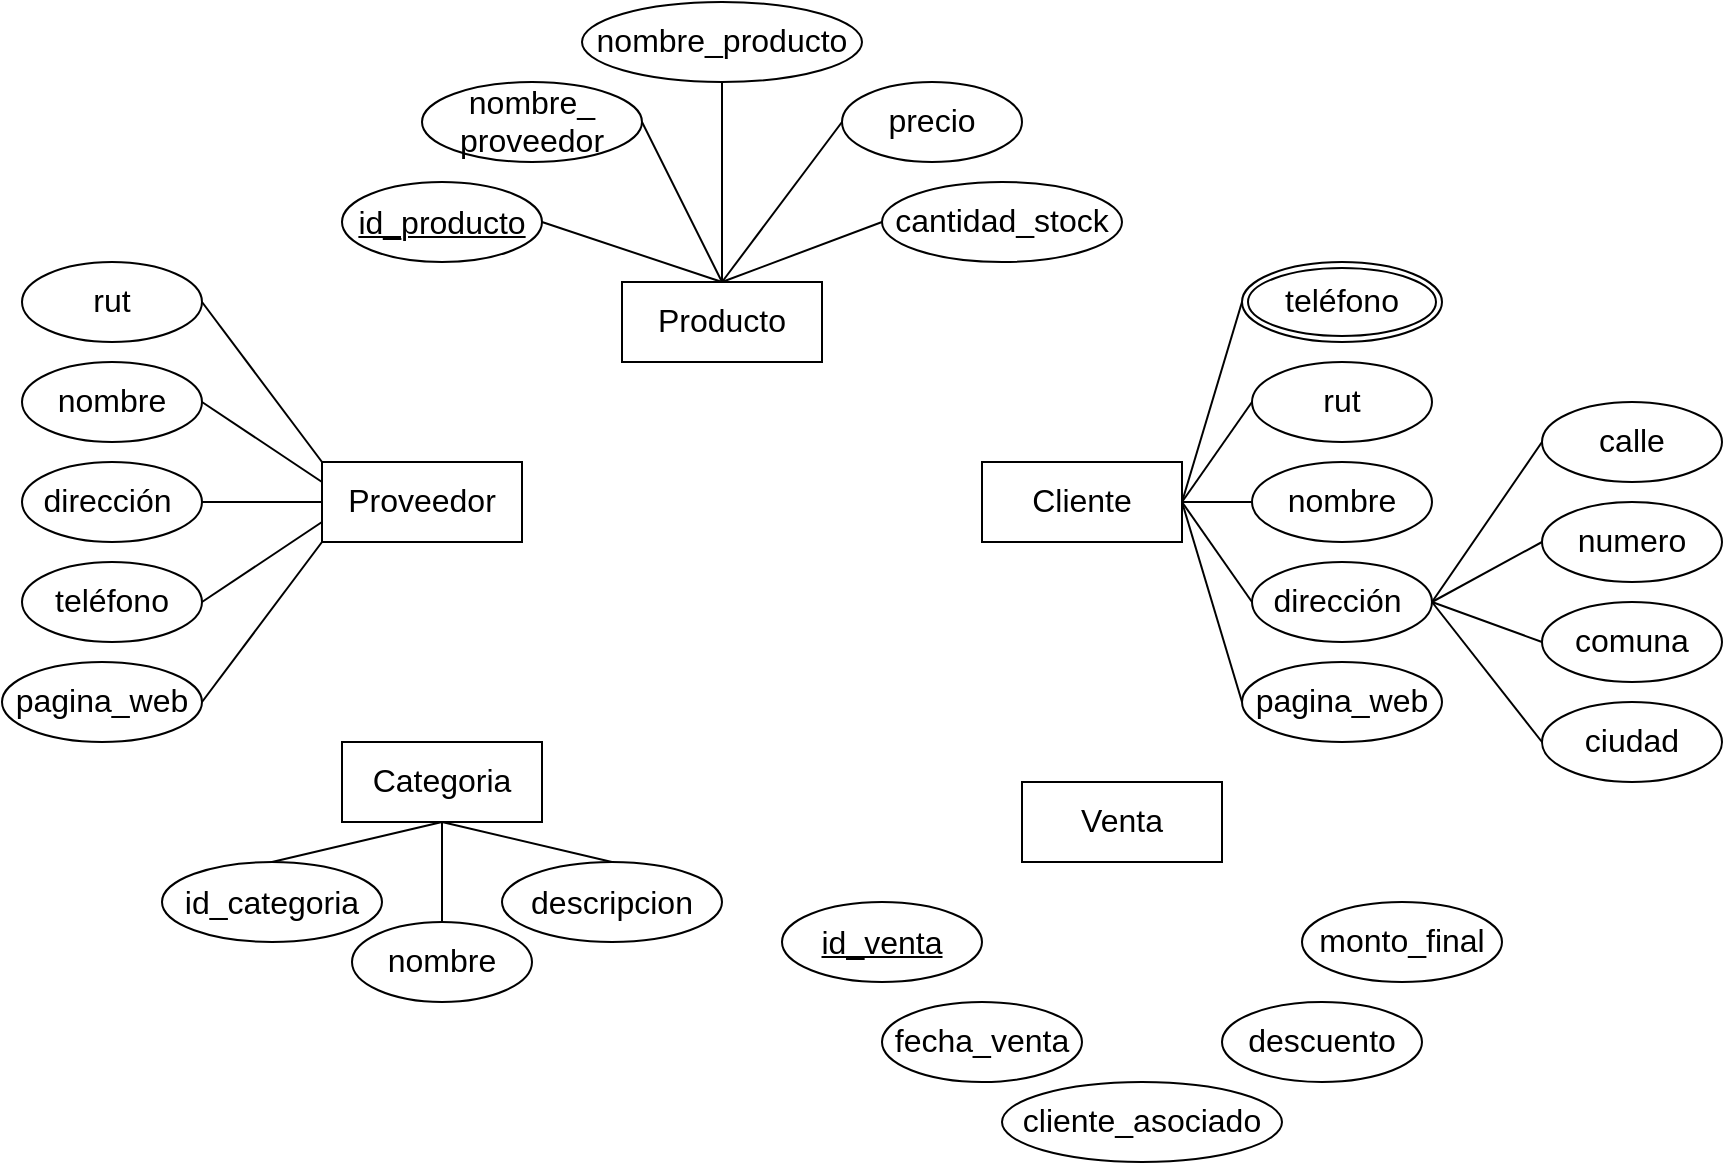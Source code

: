 <mxfile version="24.9.1">
  <diagram name="Página-1" id="f9qlT5qb9kCTrQbSBXVq">
    <mxGraphModel dx="1707" dy="1637" grid="1" gridSize="10" guides="1" tooltips="1" connect="1" arrows="1" fold="1" page="1" pageScale="1" pageWidth="827" pageHeight="1169" math="0" shadow="0">
      <root>
        <mxCell id="0" />
        <mxCell id="1" parent="0" />
        <mxCell id="V1_7OWrXtI6pTT4Tl7BY-1" value="&lt;span style=&quot;font-size:12.0pt;line-height:115%;&lt;br/&gt;font-family:&amp;quot;Aptos&amp;quot;,sans-serif;mso-ascii-theme-font:minor-latin;mso-fareast-font-family:&lt;br/&gt;Aptos;mso-fareast-theme-font:minor-latin;mso-hansi-theme-font:minor-latin;&lt;br/&gt;mso-bidi-font-family:&amp;quot;Times New Roman&amp;quot;;mso-bidi-theme-font:minor-bidi;&lt;br/&gt;mso-ansi-language:ES-EC;mso-fareast-language:EN-US;mso-bidi-language:AR-SA&quot;&gt;Proveedor&lt;/span&gt;" style="whiteSpace=wrap;html=1;align=center;" vertex="1" parent="1">
          <mxGeometry x="20" y="200" width="100" height="40" as="geometry" />
        </mxCell>
        <mxCell id="V1_7OWrXtI6pTT4Tl7BY-2" value="&lt;span style=&quot;font-size:12.0pt;line-height:115%;&lt;br/&gt;font-family:&amp;quot;Aptos&amp;quot;,sans-serif;mso-ascii-theme-font:minor-latin;mso-fareast-font-family:&lt;br/&gt;Aptos;mso-fareast-theme-font:minor-latin;mso-hansi-theme-font:minor-latin;&lt;br/&gt;mso-bidi-font-family:&amp;quot;Times New Roman&amp;quot;;mso-bidi-theme-font:minor-bidi;&lt;br/&gt;mso-ansi-language:ES-EC;mso-fareast-language:EN-US;mso-bidi-language:AR-SA&quot;&gt;Cliente&lt;/span&gt;" style="whiteSpace=wrap;html=1;align=center;" vertex="1" parent="1">
          <mxGeometry x="350" y="200" width="100" height="40" as="geometry" />
        </mxCell>
        <mxCell id="V1_7OWrXtI6pTT4Tl7BY-4" value="&lt;span style=&quot;font-size:12.0pt;line-height:115%;&lt;br/&gt;font-family:&amp;quot;Aptos&amp;quot;,sans-serif;mso-ascii-theme-font:minor-latin;mso-fareast-font-family:&lt;br/&gt;Aptos;mso-fareast-theme-font:minor-latin;mso-hansi-theme-font:minor-latin;&lt;br/&gt;mso-bidi-font-family:&amp;quot;Times New Roman&amp;quot;;mso-bidi-theme-font:minor-bidi;&lt;br/&gt;mso-ansi-language:ES-EC;mso-fareast-language:EN-US;mso-bidi-language:AR-SA&quot;&gt;Producto&lt;/span&gt;" style="whiteSpace=wrap;html=1;align=center;" vertex="1" parent="1">
          <mxGeometry x="170" y="110" width="100" height="40" as="geometry" />
        </mxCell>
        <mxCell id="V1_7OWrXtI6pTT4Tl7BY-5" value="&lt;span style=&quot;font-size:12.0pt;line-height:115%;&lt;br/&gt;font-family:&amp;quot;Aptos&amp;quot;,sans-serif;mso-ascii-theme-font:minor-latin;mso-fareast-font-family:&lt;br/&gt;Aptos;mso-fareast-theme-font:minor-latin;mso-hansi-theme-font:minor-latin;&lt;br/&gt;mso-bidi-font-family:&amp;quot;Times New Roman&amp;quot;;mso-bidi-theme-font:minor-bidi;&lt;br/&gt;mso-ansi-language:ES-EC;mso-fareast-language:EN-US;mso-bidi-language:AR-SA&quot;&gt;Categoria&lt;/span&gt;" style="whiteSpace=wrap;html=1;align=center;" vertex="1" parent="1">
          <mxGeometry x="30" y="340" width="100" height="40" as="geometry" />
        </mxCell>
        <mxCell id="V1_7OWrXtI6pTT4Tl7BY-6" value="&lt;br&gt;&lt;span style=&quot;font-size:12.0pt;line-height:115%;&lt;br/&gt;font-family:&amp;quot;Aptos&amp;quot;,sans-serif;mso-ascii-theme-font:minor-latin;mso-fareast-font-family:&lt;br/&gt;Aptos;mso-fareast-theme-font:minor-latin;mso-hansi-theme-font:minor-latin;&lt;br/&gt;mso-bidi-font-family:&amp;quot;Times New Roman&amp;quot;;mso-bidi-theme-font:minor-bidi;&lt;br/&gt;mso-ansi-language:ES-EC;mso-fareast-language:EN-US;mso-bidi-language:AR-SA&quot;&gt;Venta&lt;/span&gt;&lt;div&gt;&lt;br/&gt;&lt;/div&gt;" style="whiteSpace=wrap;html=1;align=center;" vertex="1" parent="1">
          <mxGeometry x="370" y="360" width="100" height="40" as="geometry" />
        </mxCell>
        <mxCell id="V1_7OWrXtI6pTT4Tl7BY-7" value="&lt;br&gt;&lt;span style=&quot;font-size:12.0pt;line-height:115%;&lt;br/&gt;font-family:&amp;quot;Aptos&amp;quot;,sans-serif;mso-ascii-theme-font:minor-latin;mso-fareast-font-family:&lt;br/&gt;Aptos;mso-fareast-theme-font:minor-latin;mso-hansi-theme-font:minor-latin;&lt;br/&gt;mso-bidi-font-family:&amp;quot;Times New Roman&amp;quot;;mso-bidi-theme-font:minor-bidi;&lt;br/&gt;mso-ansi-language:ES-EC;mso-fareast-language:EN-US;mso-bidi-language:AR-SA&quot;&gt;teléfono&lt;/span&gt;&lt;div&gt;&lt;br/&gt;&lt;/div&gt;" style="ellipse;whiteSpace=wrap;html=1;align=center;" vertex="1" parent="1">
          <mxGeometry x="-130" y="250" width="90" height="40" as="geometry" />
        </mxCell>
        <mxCell id="V1_7OWrXtI6pTT4Tl7BY-8" value="&lt;span style=&quot;font-size:12.0pt;line-height:115%;&lt;br/&gt;font-family:&amp;quot;Aptos&amp;quot;,sans-serif;mso-ascii-theme-font:minor-latin;mso-fareast-font-family:&lt;br/&gt;Aptos;mso-fareast-theme-font:minor-latin;mso-hansi-theme-font:minor-latin;&lt;br/&gt;mso-bidi-font-family:&amp;quot;Times New Roman&amp;quot;;mso-bidi-theme-font:minor-bidi;&lt;br/&gt;mso-ansi-language:ES-EC;mso-fareast-language:EN-US;mso-bidi-language:AR-SA&quot;&gt;dirección&amp;nbsp;&lt;/span&gt;" style="ellipse;whiteSpace=wrap;html=1;align=center;" vertex="1" parent="1">
          <mxGeometry x="-130" y="200" width="90" height="40" as="geometry" />
        </mxCell>
        <mxCell id="V1_7OWrXtI6pTT4Tl7BY-9" value="&lt;span style=&quot;font-size:12.0pt;line-height:115%;&lt;br/&gt;font-family:&amp;quot;Aptos&amp;quot;,sans-serif;mso-ascii-theme-font:minor-latin;mso-fareast-font-family:&lt;br/&gt;Aptos;mso-fareast-theme-font:minor-latin;mso-hansi-theme-font:minor-latin;&lt;br/&gt;mso-bidi-font-family:&amp;quot;Times New Roman&amp;quot;;mso-bidi-theme-font:minor-bidi;&lt;br/&gt;mso-ansi-language:ES-EC;mso-fareast-language:EN-US;mso-bidi-language:AR-SA&quot;&gt;rut&lt;/span&gt;" style="ellipse;whiteSpace=wrap;html=1;align=center;" vertex="1" parent="1">
          <mxGeometry x="-130" y="100" width="90" height="40" as="geometry" />
        </mxCell>
        <mxCell id="V1_7OWrXtI6pTT4Tl7BY-10" value="&lt;br&gt;&lt;span style=&quot;font-size:12.0pt;line-height:115%;&lt;br/&gt;font-family:&amp;quot;Aptos&amp;quot;,sans-serif;mso-ascii-theme-font:minor-latin;mso-fareast-font-family:&lt;br/&gt;Aptos;mso-fareast-theme-font:minor-latin;mso-hansi-theme-font:minor-latin;&lt;br/&gt;mso-bidi-font-family:&amp;quot;Times New Roman&amp;quot;;mso-bidi-theme-font:minor-bidi;&lt;br/&gt;mso-ansi-language:ES-EC;mso-fareast-language:EN-US;mso-bidi-language:AR-SA&quot;&gt;nombre&lt;/span&gt;&lt;div&gt;&lt;br&gt;&lt;/div&gt;" style="ellipse;whiteSpace=wrap;html=1;align=center;" vertex="1" parent="1">
          <mxGeometry x="-130" y="150" width="90" height="40" as="geometry" />
        </mxCell>
        <mxCell id="V1_7OWrXtI6pTT4Tl7BY-11" value="&lt;div&gt;&lt;span style=&quot;font-size:12.0pt;line-height:115%;&lt;br/&gt;font-family:&amp;quot;Aptos&amp;quot;,sans-serif;mso-ascii-theme-font:minor-latin;mso-fareast-font-family:&lt;br/&gt;Aptos;mso-fareast-theme-font:minor-latin;mso-hansi-theme-font:minor-latin;&lt;br/&gt;mso-bidi-font-family:&amp;quot;Times New Roman&amp;quot;;mso-bidi-theme-font:minor-bidi;&lt;br/&gt;mso-ansi-language:ES-EC;mso-fareast-language:EN-US;mso-bidi-language:AR-SA&quot;&gt;pagina_web&lt;/span&gt;&lt;/div&gt;" style="ellipse;whiteSpace=wrap;html=1;align=center;" vertex="1" parent="1">
          <mxGeometry x="-140" y="300" width="100" height="40" as="geometry" />
        </mxCell>
        <mxCell id="V1_7OWrXtI6pTT4Tl7BY-12" value="" style="endArrow=none;html=1;rounded=0;entryX=0;entryY=0;entryDx=0;entryDy=0;exitX=1;exitY=0.5;exitDx=0;exitDy=0;" edge="1" parent="1" source="V1_7OWrXtI6pTT4Tl7BY-9" target="V1_7OWrXtI6pTT4Tl7BY-1">
          <mxGeometry relative="1" as="geometry">
            <mxPoint x="-60" y="240" as="sourcePoint" />
            <mxPoint x="100" y="240" as="targetPoint" />
            <Array as="points" />
          </mxGeometry>
        </mxCell>
        <mxCell id="V1_7OWrXtI6pTT4Tl7BY-13" value="" style="endArrow=none;html=1;rounded=0;entryX=0;entryY=0.25;entryDx=0;entryDy=0;exitX=1;exitY=0.5;exitDx=0;exitDy=0;" edge="1" parent="1" source="V1_7OWrXtI6pTT4Tl7BY-10" target="V1_7OWrXtI6pTT4Tl7BY-1">
          <mxGeometry relative="1" as="geometry">
            <mxPoint x="-20" y="140" as="sourcePoint" />
            <mxPoint x="30" y="210" as="targetPoint" />
            <Array as="points" />
          </mxGeometry>
        </mxCell>
        <mxCell id="V1_7OWrXtI6pTT4Tl7BY-14" value="" style="endArrow=none;html=1;rounded=0;entryX=0;entryY=0.5;entryDx=0;entryDy=0;exitX=1;exitY=0.5;exitDx=0;exitDy=0;" edge="1" parent="1" source="V1_7OWrXtI6pTT4Tl7BY-8" target="V1_7OWrXtI6pTT4Tl7BY-1">
          <mxGeometry relative="1" as="geometry">
            <mxPoint x="-20" y="190" as="sourcePoint" />
            <mxPoint x="30" y="220" as="targetPoint" />
            <Array as="points" />
          </mxGeometry>
        </mxCell>
        <mxCell id="V1_7OWrXtI6pTT4Tl7BY-15" value="" style="endArrow=none;html=1;rounded=0;entryX=0;entryY=0.75;entryDx=0;entryDy=0;exitX=1;exitY=0.5;exitDx=0;exitDy=0;" edge="1" parent="1" source="V1_7OWrXtI6pTT4Tl7BY-7" target="V1_7OWrXtI6pTT4Tl7BY-1">
          <mxGeometry relative="1" as="geometry">
            <mxPoint x="-20" y="240" as="sourcePoint" />
            <mxPoint x="30" y="230" as="targetPoint" />
            <Array as="points" />
          </mxGeometry>
        </mxCell>
        <mxCell id="V1_7OWrXtI6pTT4Tl7BY-16" value="" style="endArrow=none;html=1;rounded=0;entryX=0;entryY=1;entryDx=0;entryDy=0;exitX=1;exitY=0.5;exitDx=0;exitDy=0;" edge="1" parent="1" source="V1_7OWrXtI6pTT4Tl7BY-11" target="V1_7OWrXtI6pTT4Tl7BY-1">
          <mxGeometry relative="1" as="geometry">
            <mxPoint x="-20" y="290" as="sourcePoint" />
            <mxPoint x="30" y="240" as="targetPoint" />
            <Array as="points" />
          </mxGeometry>
        </mxCell>
        <mxCell id="V1_7OWrXtI6pTT4Tl7BY-17" value="&lt;span style=&quot;font-size:12.0pt;line-height:115%;&lt;br/&gt;font-family:&amp;quot;Aptos&amp;quot;,sans-serif;mso-ascii-theme-font:minor-latin;mso-fareast-font-family:&lt;br/&gt;Aptos;mso-fareast-theme-font:minor-latin;mso-hansi-theme-font:minor-latin;&lt;br/&gt;mso-bidi-font-family:&amp;quot;Times New Roman&amp;quot;;mso-bidi-theme-font:minor-bidi;&lt;br/&gt;mso-ansi-language:ES-EC;mso-fareast-language:EN-US;mso-bidi-language:AR-SA&quot;&gt;rut&lt;/span&gt;" style="ellipse;whiteSpace=wrap;html=1;align=center;" vertex="1" parent="1">
          <mxGeometry x="485" y="150" width="90" height="40" as="geometry" />
        </mxCell>
        <mxCell id="V1_7OWrXtI6pTT4Tl7BY-19" value="&lt;span style=&quot;font-size:12.0pt;line-height:115%;&lt;br/&gt;font-family:&amp;quot;Aptos&amp;quot;,sans-serif;mso-ascii-theme-font:minor-latin;mso-fareast-font-family:&lt;br/&gt;Aptos;mso-fareast-theme-font:minor-latin;mso-hansi-theme-font:minor-latin;&lt;br/&gt;mso-bidi-font-family:&amp;quot;Times New Roman&amp;quot;;mso-bidi-theme-font:minor-bidi;&lt;br/&gt;mso-ansi-language:ES-EC;mso-fareast-language:EN-US;mso-bidi-language:AR-SA&quot;&gt;dirección&amp;nbsp;&lt;/span&gt;" style="ellipse;whiteSpace=wrap;html=1;align=center;" vertex="1" parent="1">
          <mxGeometry x="485" y="250" width="90" height="40" as="geometry" />
        </mxCell>
        <mxCell id="V1_7OWrXtI6pTT4Tl7BY-20" value="&lt;br&gt;&lt;span style=&quot;font-size:12.0pt;line-height:115%;&lt;br/&gt;font-family:&amp;quot;Aptos&amp;quot;,sans-serif;mso-ascii-theme-font:minor-latin;mso-fareast-font-family:&lt;br/&gt;Aptos;mso-fareast-theme-font:minor-latin;mso-hansi-theme-font:minor-latin;&lt;br/&gt;mso-bidi-font-family:&amp;quot;Times New Roman&amp;quot;;mso-bidi-theme-font:minor-bidi;&lt;br/&gt;mso-ansi-language:ES-EC;mso-fareast-language:EN-US;mso-bidi-language:AR-SA&quot;&gt;nombre&lt;/span&gt;&lt;div&gt;&lt;br&gt;&lt;/div&gt;" style="ellipse;whiteSpace=wrap;html=1;align=center;" vertex="1" parent="1">
          <mxGeometry x="485" y="200" width="90" height="40" as="geometry" />
        </mxCell>
        <mxCell id="V1_7OWrXtI6pTT4Tl7BY-21" value="&lt;div&gt;&lt;span style=&quot;font-size:12.0pt;line-height:115%;&lt;br/&gt;font-family:&amp;quot;Aptos&amp;quot;,sans-serif;mso-ascii-theme-font:minor-latin;mso-fareast-font-family:&lt;br/&gt;Aptos;mso-fareast-theme-font:minor-latin;mso-hansi-theme-font:minor-latin;&lt;br/&gt;mso-bidi-font-family:&amp;quot;Times New Roman&amp;quot;;mso-bidi-theme-font:minor-bidi;&lt;br/&gt;mso-ansi-language:ES-EC;mso-fareast-language:EN-US;mso-bidi-language:AR-SA&quot;&gt;pagina_web&lt;/span&gt;&lt;/div&gt;" style="ellipse;whiteSpace=wrap;html=1;align=center;" vertex="1" parent="1">
          <mxGeometry x="480" y="300" width="100" height="40" as="geometry" />
        </mxCell>
        <mxCell id="V1_7OWrXtI6pTT4Tl7BY-22" value="&lt;br&gt;&lt;span style=&quot;font-size: 12pt; line-height: 18.4px;&quot;&gt;teléfono&lt;/span&gt;&lt;div&gt;&lt;br&gt;&lt;/div&gt;" style="ellipse;shape=doubleEllipse;margin=3;whiteSpace=wrap;html=1;align=center;" vertex="1" parent="1">
          <mxGeometry x="480" y="100" width="100" height="40" as="geometry" />
        </mxCell>
        <mxCell id="V1_7OWrXtI6pTT4Tl7BY-23" value="&lt;div&gt;&lt;span style=&quot;font-size:12.0pt;line-height:115%;&lt;br/&gt;font-family:&amp;quot;Aptos&amp;quot;,sans-serif;mso-ascii-theme-font:minor-latin;mso-fareast-font-family:&lt;br/&gt;Aptos;mso-fareast-theme-font:minor-latin;mso-hansi-theme-font:minor-latin;&lt;br/&gt;mso-bidi-font-family:&amp;quot;Times New Roman&amp;quot;;mso-bidi-theme-font:minor-bidi;&lt;br/&gt;mso-ansi-language:ES-EC;mso-fareast-language:EN-US;mso-bidi-language:AR-SA&quot;&gt;calle&lt;/span&gt;&lt;/div&gt;" style="ellipse;whiteSpace=wrap;html=1;align=center;" vertex="1" parent="1">
          <mxGeometry x="630" y="170" width="90" height="40" as="geometry" />
        </mxCell>
        <mxCell id="V1_7OWrXtI6pTT4Tl7BY-24" value="&lt;span style=&quot;font-size:12.0pt;line-height:115%;&lt;br/&gt;font-family:&amp;quot;Aptos&amp;quot;,sans-serif;mso-ascii-theme-font:minor-latin;mso-fareast-font-family:&lt;br/&gt;Aptos;mso-fareast-theme-font:minor-latin;mso-hansi-theme-font:minor-latin;&lt;br/&gt;mso-bidi-font-family:&amp;quot;Times New Roman&amp;quot;;mso-bidi-theme-font:minor-bidi;&lt;br/&gt;mso-ansi-language:ES-EC;mso-fareast-language:EN-US;mso-bidi-language:AR-SA&quot;&gt;numero&lt;/span&gt;" style="ellipse;whiteSpace=wrap;html=1;align=center;" vertex="1" parent="1">
          <mxGeometry x="630" y="220" width="90" height="40" as="geometry" />
        </mxCell>
        <mxCell id="V1_7OWrXtI6pTT4Tl7BY-25" value="&lt;span style=&quot;font-size:12.0pt;line-height:115%;&lt;br/&gt;font-family:&amp;quot;Aptos&amp;quot;,sans-serif;mso-ascii-theme-font:minor-latin;mso-fareast-font-family:&lt;br/&gt;Aptos;mso-fareast-theme-font:minor-latin;mso-hansi-theme-font:minor-latin;&lt;br/&gt;mso-bidi-font-family:&amp;quot;Times New Roman&amp;quot;;mso-bidi-theme-font:minor-bidi;&lt;br/&gt;mso-ansi-language:ES-EC;mso-fareast-language:EN-US;mso-bidi-language:AR-SA&quot;&gt;comuna&lt;/span&gt;" style="ellipse;whiteSpace=wrap;html=1;align=center;" vertex="1" parent="1">
          <mxGeometry x="630" y="270" width="90" height="40" as="geometry" />
        </mxCell>
        <mxCell id="V1_7OWrXtI6pTT4Tl7BY-26" value="&lt;span style=&quot;font-size:12.0pt;line-height:115%;&lt;br/&gt;font-family:&amp;quot;Aptos&amp;quot;,sans-serif;mso-ascii-theme-font:minor-latin;mso-fareast-font-family:&lt;br/&gt;Aptos;mso-fareast-theme-font:minor-latin;mso-hansi-theme-font:minor-latin;&lt;br/&gt;mso-bidi-font-family:&amp;quot;Times New Roman&amp;quot;;mso-bidi-theme-font:minor-bidi;&lt;br/&gt;mso-ansi-language:ES-EC;mso-fareast-language:EN-US;mso-bidi-language:AR-SA&quot;&gt;ciudad&lt;/span&gt;" style="ellipse;whiteSpace=wrap;html=1;align=center;" vertex="1" parent="1">
          <mxGeometry x="630" y="320" width="90" height="40" as="geometry" />
        </mxCell>
        <mxCell id="V1_7OWrXtI6pTT4Tl7BY-31" value="" style="endArrow=none;html=1;rounded=0;entryX=0;entryY=0.5;entryDx=0;entryDy=0;exitX=1;exitY=0.5;exitDx=0;exitDy=0;" edge="1" parent="1" source="V1_7OWrXtI6pTT4Tl7BY-19" target="V1_7OWrXtI6pTT4Tl7BY-24">
          <mxGeometry relative="1" as="geometry">
            <mxPoint x="470" y="240" as="sourcePoint" />
            <mxPoint x="630" y="240" as="targetPoint" />
          </mxGeometry>
        </mxCell>
        <mxCell id="V1_7OWrXtI6pTT4Tl7BY-33" value="" style="endArrow=none;html=1;rounded=0;entryX=0;entryY=0.5;entryDx=0;entryDy=0;exitX=1;exitY=0.5;exitDx=0;exitDy=0;" edge="1" parent="1" source="V1_7OWrXtI6pTT4Tl7BY-19" target="V1_7OWrXtI6pTT4Tl7BY-25">
          <mxGeometry relative="1" as="geometry">
            <mxPoint x="585" y="270" as="sourcePoint" />
            <mxPoint x="640" y="240" as="targetPoint" />
          </mxGeometry>
        </mxCell>
        <mxCell id="V1_7OWrXtI6pTT4Tl7BY-34" value="" style="endArrow=none;html=1;rounded=0;entryX=0;entryY=0.5;entryDx=0;entryDy=0;exitX=1;exitY=0.5;exitDx=0;exitDy=0;" edge="1" parent="1" source="V1_7OWrXtI6pTT4Tl7BY-19" target="V1_7OWrXtI6pTT4Tl7BY-26">
          <mxGeometry relative="1" as="geometry">
            <mxPoint x="585" y="270" as="sourcePoint" />
            <mxPoint x="640" y="290" as="targetPoint" />
          </mxGeometry>
        </mxCell>
        <mxCell id="V1_7OWrXtI6pTT4Tl7BY-35" value="" style="endArrow=none;html=1;rounded=0;entryX=0;entryY=0.5;entryDx=0;entryDy=0;exitX=1;exitY=0.5;exitDx=0;exitDy=0;" edge="1" parent="1" source="V1_7OWrXtI6pTT4Tl7BY-19" target="V1_7OWrXtI6pTT4Tl7BY-23">
          <mxGeometry relative="1" as="geometry">
            <mxPoint x="585" y="270" as="sourcePoint" />
            <mxPoint x="640" y="240" as="targetPoint" />
          </mxGeometry>
        </mxCell>
        <mxCell id="V1_7OWrXtI6pTT4Tl7BY-36" value="" style="endArrow=none;html=1;rounded=0;entryX=0;entryY=0.5;entryDx=0;entryDy=0;exitX=1;exitY=0.5;exitDx=0;exitDy=0;" edge="1" parent="1" source="V1_7OWrXtI6pTT4Tl7BY-2" target="V1_7OWrXtI6pTT4Tl7BY-17">
          <mxGeometry relative="1" as="geometry">
            <mxPoint x="585" y="270" as="sourcePoint" />
            <mxPoint x="630" y="190" as="targetPoint" />
          </mxGeometry>
        </mxCell>
        <mxCell id="V1_7OWrXtI6pTT4Tl7BY-37" value="" style="endArrow=none;html=1;rounded=0;entryX=0;entryY=0.5;entryDx=0;entryDy=0;" edge="1" parent="1" target="V1_7OWrXtI6pTT4Tl7BY-20">
          <mxGeometry relative="1" as="geometry">
            <mxPoint x="450" y="220" as="sourcePoint" />
            <mxPoint x="490" y="170" as="targetPoint" />
          </mxGeometry>
        </mxCell>
        <mxCell id="V1_7OWrXtI6pTT4Tl7BY-38" value="" style="endArrow=none;html=1;rounded=0;entryX=0;entryY=0.5;entryDx=0;entryDy=0;" edge="1" parent="1" target="V1_7OWrXtI6pTT4Tl7BY-19">
          <mxGeometry relative="1" as="geometry">
            <mxPoint x="450" y="220" as="sourcePoint" />
            <mxPoint x="495" y="220" as="targetPoint" />
          </mxGeometry>
        </mxCell>
        <mxCell id="V1_7OWrXtI6pTT4Tl7BY-39" value="" style="endArrow=none;html=1;rounded=0;entryX=0;entryY=0.5;entryDx=0;entryDy=0;exitX=1;exitY=0.5;exitDx=0;exitDy=0;" edge="1" parent="1" source="V1_7OWrXtI6pTT4Tl7BY-2" target="V1_7OWrXtI6pTT4Tl7BY-22">
          <mxGeometry relative="1" as="geometry">
            <mxPoint x="460" y="230" as="sourcePoint" />
            <mxPoint x="495" y="270" as="targetPoint" />
          </mxGeometry>
        </mxCell>
        <mxCell id="V1_7OWrXtI6pTT4Tl7BY-40" value="" style="endArrow=none;html=1;rounded=0;entryX=0;entryY=0.5;entryDx=0;entryDy=0;exitX=1;exitY=0.5;exitDx=0;exitDy=0;" edge="1" parent="1" source="V1_7OWrXtI6pTT4Tl7BY-2" target="V1_7OWrXtI6pTT4Tl7BY-21">
          <mxGeometry relative="1" as="geometry">
            <mxPoint x="460" y="230" as="sourcePoint" />
            <mxPoint x="495" y="270" as="targetPoint" />
          </mxGeometry>
        </mxCell>
        <mxCell id="V1_7OWrXtI6pTT4Tl7BY-43" value="&lt;div&gt;&lt;span style=&quot;font-size:12.0pt;line-height:115%;&lt;br/&gt;font-family:&amp;quot;Aptos&amp;quot;,sans-serif;mso-ascii-theme-font:minor-latin;mso-fareast-font-family:&lt;br/&gt;Aptos;mso-fareast-theme-font:minor-latin;mso-hansi-theme-font:minor-latin;&lt;br/&gt;mso-bidi-font-family:&amp;quot;Times New Roman&amp;quot;;mso-bidi-theme-font:minor-bidi;&lt;br/&gt;mso-ansi-language:ES-EC;mso-fareast-language:EN-US;mso-bidi-language:AR-SA&quot;&gt;nombre_producto&lt;/span&gt;&lt;/div&gt;" style="ellipse;whiteSpace=wrap;html=1;align=center;" vertex="1" parent="1">
          <mxGeometry x="150" y="-30" width="140" height="40" as="geometry" />
        </mxCell>
        <mxCell id="V1_7OWrXtI6pTT4Tl7BY-44" value="&lt;div&gt;&lt;span style=&quot;font-size:12.0pt;line-height:115%;&lt;br/&gt;font-family:&amp;quot;Aptos&amp;quot;,sans-serif;mso-ascii-theme-font:minor-latin;mso-fareast-font-family:&lt;br/&gt;Aptos;mso-fareast-theme-font:minor-latin;mso-hansi-theme-font:minor-latin;&lt;br/&gt;mso-bidi-font-family:&amp;quot;Times New Roman&amp;quot;;mso-bidi-theme-font:minor-bidi;&lt;br/&gt;mso-ansi-language:ES-EC;mso-fareast-language:EN-US;mso-bidi-language:AR-SA&quot;&gt;precio&lt;/span&gt;&lt;/div&gt;" style="ellipse;whiteSpace=wrap;html=1;align=center;" vertex="1" parent="1">
          <mxGeometry x="280" y="10" width="90" height="40" as="geometry" />
        </mxCell>
        <mxCell id="V1_7OWrXtI6pTT4Tl7BY-45" value="&lt;span style=&quot;font-size:12.0pt;line-height:115%;&lt;br/&gt;font-family:&amp;quot;Aptos&amp;quot;,sans-serif;mso-ascii-theme-font:minor-latin;mso-fareast-font-family:&lt;br/&gt;Aptos;mso-fareast-theme-font:minor-latin;mso-hansi-theme-font:minor-latin;&lt;br/&gt;mso-bidi-font-family:&amp;quot;Times New Roman&amp;quot;;mso-bidi-theme-font:minor-bidi;&lt;br/&gt;mso-ansi-language:ES-EC;mso-fareast-language:EN-US;mso-bidi-language:AR-SA&quot;&gt;cantidad_stock&lt;/span&gt;" style="ellipse;whiteSpace=wrap;html=1;align=center;" vertex="1" parent="1">
          <mxGeometry x="300" y="60" width="120" height="40" as="geometry" />
        </mxCell>
        <mxCell id="V1_7OWrXtI6pTT4Tl7BY-46" value="&lt;div&gt;&lt;span style=&quot;font-size:12.0pt;line-height:115%;&lt;br/&gt;font-family:&amp;quot;Aptos&amp;quot;,sans-serif;mso-ascii-theme-font:minor-latin;mso-fareast-font-family:&lt;br/&gt;Aptos;mso-fareast-theme-font:minor-latin;mso-hansi-theme-font:minor-latin;&lt;br/&gt;mso-bidi-font-family:&amp;quot;Times New Roman&amp;quot;;mso-bidi-theme-font:minor-bidi;&lt;br/&gt;mso-ansi-language:ES-EC;mso-fareast-language:EN-US;mso-bidi-language:AR-SA&quot;&gt;nombre_&lt;br/&gt;proveedor&lt;u&gt;&lt;/u&gt;&lt;/span&gt;&lt;/div&gt;" style="ellipse;whiteSpace=wrap;html=1;align=center;" vertex="1" parent="1">
          <mxGeometry x="70" y="10" width="110" height="40" as="geometry" />
        </mxCell>
        <mxCell id="V1_7OWrXtI6pTT4Tl7BY-47" value="&lt;span style=&quot;font-size: 16px;&quot;&gt;id_producto&lt;/span&gt;" style="ellipse;whiteSpace=wrap;html=1;align=center;fontStyle=4;" vertex="1" parent="1">
          <mxGeometry x="30" y="60" width="100" height="40" as="geometry" />
        </mxCell>
        <mxCell id="V1_7OWrXtI6pTT4Tl7BY-48" value="" style="endArrow=none;html=1;rounded=0;entryX=0.5;entryY=0;entryDx=0;entryDy=0;exitX=1;exitY=0.5;exitDx=0;exitDy=0;" edge="1" parent="1" source="V1_7OWrXtI6pTT4Tl7BY-47" target="V1_7OWrXtI6pTT4Tl7BY-4">
          <mxGeometry relative="1" as="geometry">
            <mxPoint x="-30" y="130" as="sourcePoint" />
            <mxPoint x="30" y="210" as="targetPoint" />
            <Array as="points" />
          </mxGeometry>
        </mxCell>
        <mxCell id="V1_7OWrXtI6pTT4Tl7BY-49" value="" style="endArrow=none;html=1;rounded=0;entryX=0.5;entryY=0;entryDx=0;entryDy=0;exitX=1;exitY=0.5;exitDx=0;exitDy=0;" edge="1" parent="1" source="V1_7OWrXtI6pTT4Tl7BY-46" target="V1_7OWrXtI6pTT4Tl7BY-4">
          <mxGeometry relative="1" as="geometry">
            <mxPoint x="140" y="90" as="sourcePoint" />
            <mxPoint x="230" y="120" as="targetPoint" />
            <Array as="points" />
          </mxGeometry>
        </mxCell>
        <mxCell id="V1_7OWrXtI6pTT4Tl7BY-50" value="" style="endArrow=none;html=1;rounded=0;entryX=0.5;entryY=0;entryDx=0;entryDy=0;exitX=0.5;exitY=1;exitDx=0;exitDy=0;" edge="1" parent="1" source="V1_7OWrXtI6pTT4Tl7BY-43" target="V1_7OWrXtI6pTT4Tl7BY-4">
          <mxGeometry relative="1" as="geometry">
            <mxPoint x="190" y="40" as="sourcePoint" />
            <mxPoint x="230" y="120" as="targetPoint" />
            <Array as="points" />
          </mxGeometry>
        </mxCell>
        <mxCell id="V1_7OWrXtI6pTT4Tl7BY-51" value="" style="endArrow=none;html=1;rounded=0;entryX=0.5;entryY=0;entryDx=0;entryDy=0;exitX=0;exitY=0.5;exitDx=0;exitDy=0;" edge="1" parent="1" source="V1_7OWrXtI6pTT4Tl7BY-44" target="V1_7OWrXtI6pTT4Tl7BY-4">
          <mxGeometry relative="1" as="geometry">
            <mxPoint x="230" y="10" as="sourcePoint" />
            <mxPoint x="230" y="120" as="targetPoint" />
            <Array as="points" />
          </mxGeometry>
        </mxCell>
        <mxCell id="V1_7OWrXtI6pTT4Tl7BY-52" value="" style="endArrow=none;html=1;rounded=0;entryX=0.5;entryY=0;entryDx=0;entryDy=0;exitX=0;exitY=0.5;exitDx=0;exitDy=0;" edge="1" parent="1" source="V1_7OWrXtI6pTT4Tl7BY-45" target="V1_7OWrXtI6pTT4Tl7BY-4">
          <mxGeometry relative="1" as="geometry">
            <mxPoint x="290" y="40" as="sourcePoint" />
            <mxPoint x="230" y="120" as="targetPoint" />
            <Array as="points" />
          </mxGeometry>
        </mxCell>
        <mxCell id="V1_7OWrXtI6pTT4Tl7BY-53" value="&lt;span style=&quot;font-size: 16px;&quot;&gt;id_categoria&lt;/span&gt;" style="ellipse;whiteSpace=wrap;html=1;align=center;" vertex="1" parent="1">
          <mxGeometry x="-60" y="400" width="110" height="40" as="geometry" />
        </mxCell>
        <mxCell id="V1_7OWrXtI6pTT4Tl7BY-54" value="&lt;span style=&quot;font-size: 16px;&quot;&gt;descripcion&lt;/span&gt;" style="ellipse;whiteSpace=wrap;html=1;align=center;" vertex="1" parent="1">
          <mxGeometry x="110" y="400" width="110" height="40" as="geometry" />
        </mxCell>
        <mxCell id="V1_7OWrXtI6pTT4Tl7BY-55" value="&lt;br&gt;&lt;span style=&quot;font-size:12.0pt;line-height:115%;&lt;br/&gt;font-family:&amp;quot;Aptos&amp;quot;,sans-serif;mso-ascii-theme-font:minor-latin;mso-fareast-font-family:&lt;br/&gt;Aptos;mso-fareast-theme-font:minor-latin;mso-hansi-theme-font:minor-latin;&lt;br/&gt;mso-bidi-font-family:&amp;quot;Times New Roman&amp;quot;;mso-bidi-theme-font:minor-bidi;&lt;br/&gt;mso-ansi-language:ES-EC;mso-fareast-language:EN-US;mso-bidi-language:AR-SA&quot;&gt;nombre&lt;/span&gt;&lt;div&gt;&lt;br&gt;&lt;/div&gt;" style="ellipse;whiteSpace=wrap;html=1;align=center;" vertex="1" parent="1">
          <mxGeometry x="35" y="430" width="90" height="40" as="geometry" />
        </mxCell>
        <mxCell id="V1_7OWrXtI6pTT4Tl7BY-56" value="" style="endArrow=none;html=1;rounded=0;exitX=0.5;exitY=0;exitDx=0;exitDy=0;entryX=0.5;entryY=1;entryDx=0;entryDy=0;" edge="1" parent="1" source="V1_7OWrXtI6pTT4Tl7BY-53" target="V1_7OWrXtI6pTT4Tl7BY-5">
          <mxGeometry relative="1" as="geometry">
            <mxPoint x="60" y="310" as="sourcePoint" />
            <mxPoint x="220" y="310" as="targetPoint" />
          </mxGeometry>
        </mxCell>
        <mxCell id="V1_7OWrXtI6pTT4Tl7BY-58" value="" style="endArrow=none;html=1;rounded=0;exitX=0.5;exitY=0;exitDx=0;exitDy=0;entryX=0.5;entryY=1;entryDx=0;entryDy=0;" edge="1" parent="1" source="V1_7OWrXtI6pTT4Tl7BY-55" target="V1_7OWrXtI6pTT4Tl7BY-5">
          <mxGeometry relative="1" as="geometry">
            <mxPoint x="5" y="410" as="sourcePoint" />
            <mxPoint x="90" y="390" as="targetPoint" />
          </mxGeometry>
        </mxCell>
        <mxCell id="V1_7OWrXtI6pTT4Tl7BY-59" value="" style="endArrow=none;html=1;rounded=0;exitX=0.5;exitY=0;exitDx=0;exitDy=0;entryX=0.5;entryY=1;entryDx=0;entryDy=0;" edge="1" parent="1" source="V1_7OWrXtI6pTT4Tl7BY-54" target="V1_7OWrXtI6pTT4Tl7BY-5">
          <mxGeometry relative="1" as="geometry">
            <mxPoint x="90" y="440" as="sourcePoint" />
            <mxPoint x="90" y="390" as="targetPoint" />
          </mxGeometry>
        </mxCell>
        <mxCell id="V1_7OWrXtI6pTT4Tl7BY-60" value="&lt;span style=&quot;font-size: 16px;&quot;&gt;id_venta&lt;/span&gt;" style="ellipse;whiteSpace=wrap;html=1;align=center;fontStyle=4;" vertex="1" parent="1">
          <mxGeometry x="250" y="420" width="100" height="40" as="geometry" />
        </mxCell>
        <mxCell id="V1_7OWrXtI6pTT4Tl7BY-61" value="&lt;span style=&quot;font-size:12.0pt;line-height:115%;&lt;br/&gt;font-family:&amp;quot;Aptos&amp;quot;,sans-serif;mso-ascii-theme-font:minor-latin;mso-fareast-font-family:&lt;br/&gt;Aptos;mso-fareast-theme-font:minor-latin;mso-hansi-theme-font:minor-latin;&lt;br/&gt;mso-bidi-font-family:&amp;quot;Times New Roman&amp;quot;;mso-bidi-theme-font:minor-bidi;&lt;br/&gt;mso-ansi-language:ES-EC;mso-fareast-language:EN-US;mso-bidi-language:AR-SA&quot;&gt;fecha_venta&lt;/span&gt;" style="ellipse;whiteSpace=wrap;html=1;align=center;" vertex="1" parent="1">
          <mxGeometry x="300" y="470" width="100" height="40" as="geometry" />
        </mxCell>
        <mxCell id="V1_7OWrXtI6pTT4Tl7BY-62" value="&lt;span style=&quot;font-size:12.0pt;line-height:115%;&lt;br/&gt;font-family:&amp;quot;Aptos&amp;quot;,sans-serif;mso-ascii-theme-font:minor-latin;mso-fareast-font-family:&lt;br/&gt;Aptos;mso-fareast-theme-font:minor-latin;mso-hansi-theme-font:minor-latin;&lt;br/&gt;mso-bidi-font-family:&amp;quot;Times New Roman&amp;quot;;mso-bidi-theme-font:minor-bidi;&lt;br/&gt;mso-ansi-language:ES-EC;mso-fareast-language:EN-US;mso-bidi-language:AR-SA&quot;&gt;cliente_asociado&lt;/span&gt;" style="ellipse;whiteSpace=wrap;html=1;align=center;" vertex="1" parent="1">
          <mxGeometry x="360" y="510" width="140" height="40" as="geometry" />
        </mxCell>
        <mxCell id="V1_7OWrXtI6pTT4Tl7BY-63" value="&lt;span style=&quot;font-size:12.0pt;line-height:115%;&lt;br/&gt;font-family:&amp;quot;Aptos&amp;quot;,sans-serif;mso-ascii-theme-font:minor-latin;mso-fareast-font-family:&lt;br/&gt;Aptos;mso-fareast-theme-font:minor-latin;mso-hansi-theme-font:minor-latin;&lt;br/&gt;mso-bidi-font-family:&amp;quot;Times New Roman&amp;quot;;mso-bidi-theme-font:minor-bidi;&lt;br/&gt;mso-ansi-language:ES-EC;mso-fareast-language:EN-US;mso-bidi-language:AR-SA&quot;&gt;descuento&lt;/span&gt;" style="ellipse;whiteSpace=wrap;html=1;align=center;" vertex="1" parent="1">
          <mxGeometry x="470" y="470" width="100" height="40" as="geometry" />
        </mxCell>
        <mxCell id="V1_7OWrXtI6pTT4Tl7BY-64" value="&lt;span style=&quot;font-size:12.0pt;line-height:115%;&lt;br/&gt;font-family:&amp;quot;Aptos&amp;quot;,sans-serif;mso-ascii-theme-font:minor-latin;mso-fareast-font-family:&lt;br/&gt;Aptos;mso-fareast-theme-font:minor-latin;mso-hansi-theme-font:minor-latin;&lt;br/&gt;mso-bidi-font-family:&amp;quot;Times New Roman&amp;quot;;mso-bidi-theme-font:minor-bidi;&lt;br/&gt;mso-ansi-language:ES-EC;mso-fareast-language:EN-US;mso-bidi-language:AR-SA&quot;&gt;monto_final&lt;/span&gt;" style="ellipse;whiteSpace=wrap;html=1;align=center;" vertex="1" parent="1">
          <mxGeometry x="510" y="420" width="100" height="40" as="geometry" />
        </mxCell>
      </root>
    </mxGraphModel>
  </diagram>
</mxfile>
